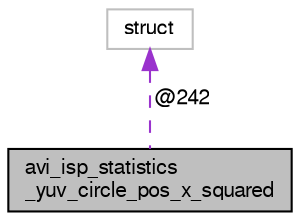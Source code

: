 digraph "avi_isp_statistics_yuv_circle_pos_x_squared"
{
  edge [fontname="FreeSans",fontsize="10",labelfontname="FreeSans",labelfontsize="10"];
  node [fontname="FreeSans",fontsize="10",shape=record];
  Node1 [label="avi_isp_statistics\l_yuv_circle_pos_x_squared",height=0.2,width=0.4,color="black", fillcolor="grey75", style="filled", fontcolor="black"];
  Node2 -> Node1 [dir="back",color="darkorchid3",fontsize="10",style="dashed",label=" @242" ,fontname="FreeSans"];
  Node2 [label="struct",height=0.2,width=0.4,color="grey75", fillcolor="white", style="filled"];
}
